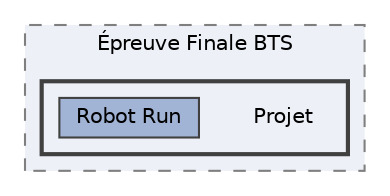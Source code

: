digraph "C:/Users/MSI/Desktop/Cours/Épreuve Finale BTS/Projet"
{
 // LATEX_PDF_SIZE
  bgcolor="transparent";
  edge [fontname=Helvetica,fontsize=10,labelfontname=Helvetica,labelfontsize=10];
  node [fontname=Helvetica,fontsize=10,shape=box,height=0.2,width=0.4];
  compound=true
  subgraph clusterdir_76c0b094b3c1abf5e38a6c30ff41c482 {
    graph [ bgcolor="#edf0f7", pencolor="grey50", label="Épreuve Finale BTS", fontname=Helvetica,fontsize=10 style="filled,dashed", URL="dir_76c0b094b3c1abf5e38a6c30ff41c482.html",tooltip=""]
  subgraph clusterdir_5751f3bda54050c8a1dad7be7411d39b {
    graph [ bgcolor="#edf0f7", pencolor="grey25", label="", fontname=Helvetica,fontsize=10 style="filled,bold", URL="dir_5751f3bda54050c8a1dad7be7411d39b.html",tooltip=""]
    dir_5751f3bda54050c8a1dad7be7411d39b [shape=plaintext, label="Projet"];
  dir_c2cff8d270cb4f2078c548c2ab073780 [label="Robot Run", fillcolor="#a2b4d6", color="grey25", style="filled", URL="dir_c2cff8d270cb4f2078c548c2ab073780.html",tooltip=""];
  }
  }
}
